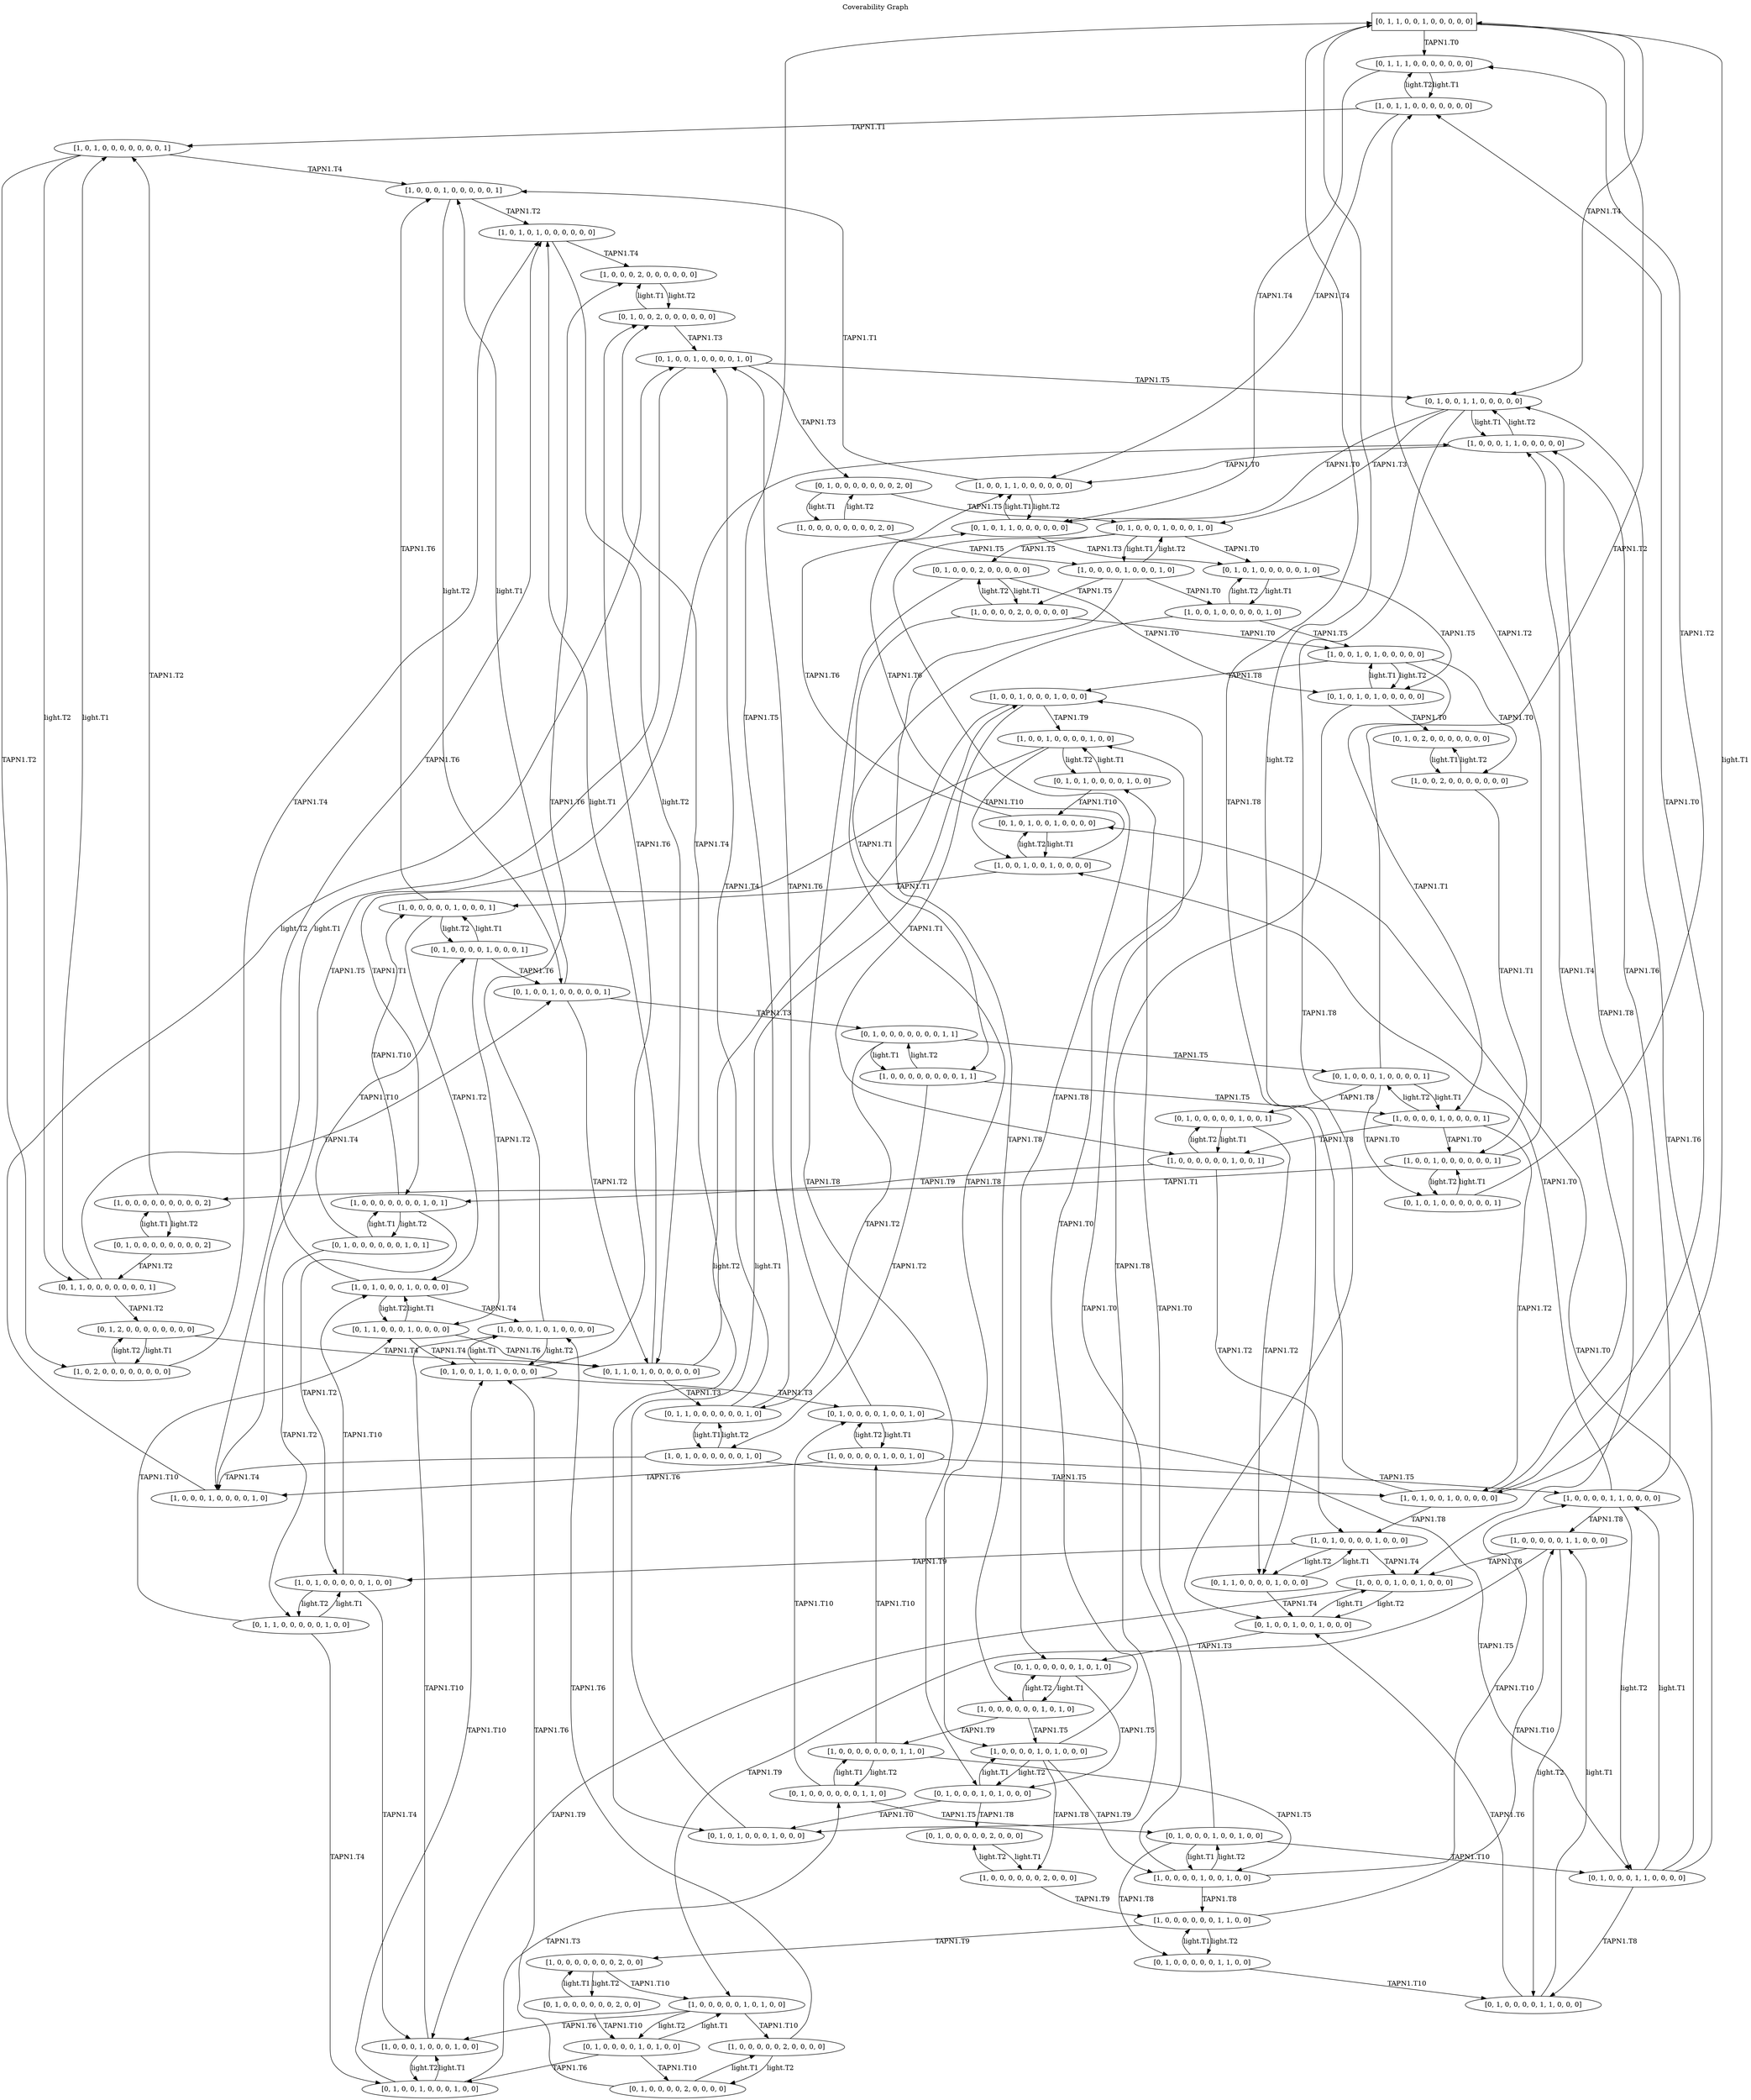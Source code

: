 digraph CG {
  label="Coverability Graph";
  labelloc=t;
  S0 [shape=box, label="[0, 1, 1, 0, 0, 1, 0, 0, 0, 0, 0]"];
  S1 [label="[0, 1, 1, 1, 0, 0, 0, 0, 0, 0, 0]"];
  S2 [label="[0, 1, 0, 0, 1, 1, 0, 0, 0, 0, 0]"];
  S3 [label="[0, 1, 1, 0, 0, 0, 0, 1, 0, 0, 0]"];
  S4 [label="[1, 0, 1, 0, 0, 1, 0, 0, 0, 0, 0]"];
  S5 [label="[1, 0, 1, 1, 0, 0, 0, 0, 0, 0, 0]"];
  S6 [label="[1, 0, 0, 0, 1, 1, 0, 0, 0, 0, 0]"];
  S7 [label="[1, 0, 1, 0, 0, 0, 0, 1, 0, 0, 0]"];
  S8 [label="[1, 0, 0, 0, 1, 0, 0, 1, 0, 0, 0]"];
  S9 [label="[1, 0, 1, 0, 0, 0, 0, 0, 1, 0, 0]"];
  S10 [label="[0, 1, 0, 0, 1, 0, 0, 1, 0, 0, 0]"];
  S11 [label="[0, 1, 0, 0, 0, 0, 0, 1, 0, 1, 0]"];
  S12 [label="[1, 0, 0, 0, 1, 0, 0, 0, 1, 0, 0]"];
  S13 [label="[1, 0, 0, 0, 1, 0, 1, 0, 0, 0, 0]"];
  S14 [label="[0, 1, 0, 0, 1, 0, 0, 0, 1, 0, 0]"];
  S15 [label="[0, 1, 0, 0, 0, 0, 0, 0, 1, 1, 0]"];
  S16 [label="[0, 1, 0, 0, 1, 0, 1, 0, 0, 0, 0]"];
  S17 [label="[0, 1, 0, 0, 0, 0, 1, 0, 0, 1, 0]"];
  S18 [label="[0, 1, 0, 0, 2, 0, 0, 0, 0, 0, 0]"];
  S19 [label="[1, 0, 0, 0, 2, 0, 0, 0, 0, 0, 0]"];
  S20 [label="[0, 1, 0, 0, 1, 0, 0, 0, 0, 1, 0]"];
  S21 [label="[0, 1, 0, 0, 0, 0, 0, 0, 0, 2, 0]"];
  S22 [label="[1, 0, 0, 0, 1, 0, 0, 0, 0, 1, 0]"];
  S23 [label="[1, 0, 0, 1, 1, 0, 0, 0, 0, 0, 0]"];
  S24 [label="[0, 1, 0, 1, 1, 0, 0, 0, 0, 0, 0]"];
  S25 [label="[0, 1, 0, 0, 0, 1, 0, 0, 0, 1, 0]"];
  S26 [label="[0, 1, 0, 1, 0, 0, 0, 0, 0, 1, 0]"];
  S27 [label="[0, 1, 0, 0, 0, 2, 0, 0, 0, 0, 0]"];
  S28 [label="[1, 0, 0, 0, 0, 1, 0, 0, 0, 1, 0]"];
  S29 [label="[1, 0, 0, 1, 0, 0, 0, 0, 0, 1, 0]"];
  S30 [label="[1, 0, 0, 0, 0, 2, 0, 0, 0, 0, 0]"];
  S31 [label="[1, 0, 0, 0, 0, 0, 0, 1, 0, 1, 0]"];
  S32 [label="[1, 0, 0, 0, 0, 1, 0, 1, 0, 0, 0]"];
  S33 [label="[1, 0, 0, 0, 0, 0, 0, 0, 1, 1, 0]"];
  S34 [label="[0, 1, 0, 0, 0, 1, 0, 1, 0, 0, 0]"];
  S35 [label="[0, 1, 0, 1, 0, 0, 0, 1, 0, 0, 0]"];
  S36 [label="[0, 1, 0, 0, 0, 0, 0, 2, 0, 0, 0]"];
  S37 [label="[1, 0, 0, 1, 0, 0, 0, 1, 0, 0, 0]"];
  S38 [label="[1, 0, 0, 0, 0, 0, 0, 2, 0, 0, 0]"];
  S39 [label="[1, 0, 0, 0, 0, 1, 0, 0, 1, 0, 0]"];
  S40 [label="[1, 0, 0, 1, 0, 0, 0, 0, 1, 0, 0]"];
  S41 [label="[1, 0, 0, 0, 0, 0, 0, 1, 1, 0, 0]"];
  S42 [label="[1, 0, 0, 0, 0, 1, 1, 0, 0, 0, 0]"];
  S43 [label="[0, 1, 0, 0, 0, 1, 0, 0, 1, 0, 0]"];
  S44 [label="[0, 1, 0, 1, 0, 0, 0, 0, 1, 0, 0]"];
  S45 [label="[0, 1, 0, 0, 0, 0, 0, 1, 1, 0, 0]"];
  S46 [label="[0, 1, 0, 0, 0, 1, 1, 0, 0, 0, 0]"];
  S47 [label="[0, 1, 0, 1, 0, 0, 1, 0, 0, 0, 0]"];
  S48 [label="[0, 1, 0, 0, 0, 0, 1, 1, 0, 0, 0]"];
  S49 [label="[1, 0, 0, 1, 0, 0, 1, 0, 0, 0, 0]"];
  S50 [label="[1, 0, 0, 0, 0, 0, 1, 1, 0, 0, 0]"];
  S51 [label="[1, 0, 0, 0, 0, 0, 1, 0, 1, 0, 0]"];
  S52 [label="[1, 0, 0, 0, 0, 0, 2, 0, 0, 0, 0]"];
  S53 [label="[0, 1, 0, 0, 0, 0, 1, 0, 1, 0, 0]"];
  S54 [label="[0, 1, 0, 0, 0, 0, 2, 0, 0, 0, 0]"];
  S55 [label="[1, 0, 0, 0, 0, 0, 1, 0, 0, 0, 1]"];
  S56 [label="[1, 0, 0, 0, 1, 0, 0, 0, 0, 0, 1]"];
  S57 [label="[1, 0, 1, 0, 1, 0, 0, 0, 0, 0, 0]"];
  S58 [label="[0, 1, 0, 0, 1, 0, 0, 0, 0, 0, 1]"];
  S59 [label="[0, 1, 1, 0, 1, 0, 0, 0, 0, 0, 0]"];
  S60 [label="[0, 1, 0, 0, 0, 0, 0, 0, 0, 1, 1]"];
  S61 [label="[0, 1, 1, 0, 0, 0, 0, 0, 0, 1, 0]"];
  S62 [label="[0, 1, 0, 0, 0, 1, 0, 0, 0, 0, 1]"];
  S63 [label="[1, 0, 0, 0, 0, 0, 0, 0, 0, 1, 1]"];
  S64 [label="[1, 0, 1, 0, 0, 0, 0, 0, 0, 1, 0]"];
  S65 [label="[1, 0, 0, 0, 0, 1, 0, 0, 0, 0, 1]"];
  S66 [label="[1, 0, 0, 1, 0, 0, 0, 0, 0, 0, 1]"];
  S67 [label="[1, 0, 0, 0, 0, 0, 0, 1, 0, 0, 1]"];
  S68 [label="[0, 1, 0, 1, 0, 0, 0, 0, 0, 0, 1]"];
  S69 [label="[0, 1, 0, 0, 0, 0, 0, 1, 0, 0, 1]"];
  S70 [label="[1, 0, 0, 0, 0, 0, 0, 0, 1, 0, 1]"];
  S71 [label="[0, 1, 0, 0, 0, 0, 0, 0, 1, 0, 1]"];
  S72 [label="[0, 1, 1, 0, 0, 0, 0, 0, 1, 0, 0]"];
  S73 [label="[0, 1, 0, 0, 0, 0, 1, 0, 0, 0, 1]"];
  S74 [label="[0, 1, 1, 0, 0, 0, 1, 0, 0, 0, 0]"];
  S75 [label="[1, 0, 1, 0, 0, 0, 1, 0, 0, 0, 0]"];
  S76 [label="[1, 0, 0, 0, 0, 0, 0, 0, 0, 0, 2]"];
  S77 [label="[1, 0, 1, 0, 0, 0, 0, 0, 0, 0, 1]"];
  S78 [label="[1, 0, 2, 0, 0, 0, 0, 0, 0, 0, 0]"];
  S79 [label="[0, 1, 1, 0, 0, 0, 0, 0, 0, 0, 1]"];
  S80 [label="[0, 1, 2, 0, 0, 0, 0, 0, 0, 0, 0]"];
  S81 [label="[0, 1, 0, 0, 0, 0, 0, 0, 0, 0, 2]"];
  S82 [label="[0, 1, 0, 1, 0, 1, 0, 0, 0, 0, 0]"];
  S83 [label="[1, 0, 0, 1, 0, 1, 0, 0, 0, 0, 0]"];
  S84 [label="[1, 0, 0, 2, 0, 0, 0, 0, 0, 0, 0]"];
  S85 [label="[0, 1, 0, 2, 0, 0, 0, 0, 0, 0, 0]"];
  S86 [label="[1, 0, 0, 0, 0, 0, 0, 0, 2, 0, 0]"];
  S87 [label="[0, 1, 0, 0, 0, 0, 0, 0, 2, 0, 0]"];
  S88 [label="[1, 0, 0, 0, 0, 0, 1, 0, 0, 1, 0]"];
  S89 [label="[1, 0, 0, 0, 0, 0, 0, 0, 0, 2, 0]"];
  S0 -> S1 [label="TAPN1.T0"];
  S0 -> S2 [label="TAPN1.T4"];
  S0 -> S3 [label="TAPN1.T8"];
  S0 -> S4 [label="light.T1"];
  S4 -> S5 [label="TAPN1.T0"];
  S4 -> S6 [label="TAPN1.T4"];
  S4 -> S7 [label="TAPN1.T8"];
  S4 -> S0 [label="light.T2"];
  S7 -> S8 [label="TAPN1.T4"];
  S7 -> S9 [label="TAPN1.T9"];
  S7 -> S3 [label="light.T2"];
  S3 -> S10 [label="TAPN1.T4"];
  S3 -> S7 [label="light.T1"];
  S10 -> S11 [label="TAPN1.T3"];
  S10 -> S8 [label="light.T1"];
  S8 -> S12 [label="TAPN1.T9"];
  S8 -> S10 [label="light.T2"];
  S12 -> S13 [label="TAPN1.T10"];
  S12 -> S14 [label="light.T2"];
  S14 -> S15 [label="TAPN1.T3"];
  S14 -> S16 [label="TAPN1.T10"];
  S14 -> S12 [label="light.T1"];
  S16 -> S17 [label="TAPN1.T3"];
  S16 -> S18 [label="TAPN1.T6"];
  S16 -> S13 [label="light.T1"];
  S13 -> S19 [label="TAPN1.T6"];
  S13 -> S16 [label="light.T2"];
  S19 -> S18 [label="light.T2"];
  S18 -> S20 [label="TAPN1.T3"];
  S18 -> S19 [label="light.T1"];
  S20 -> S21 [label="TAPN1.T3"];
  S20 -> S2 [label="TAPN1.T5"];
  S20 -> S22 [label="light.T1"];
  S22 -> S6 [label="TAPN1.T5"];
  S22 -> S20 [label="light.T2"];
  S6 -> S23 [label="TAPN1.T0"];
  S6 -> S8 [label="TAPN1.T8"];
  S6 -> S2 [label="light.T2"];
  S2 -> S24 [label="TAPN1.T0"];
  S2 -> S25 [label="TAPN1.T3"];
  S2 -> S10 [label="TAPN1.T8"];
  S2 -> S6 [label="light.T1"];
  S25 -> S26 [label="TAPN1.T0"];
  S25 -> S27 [label="TAPN1.T5"];
  S25 -> S11 [label="TAPN1.T8"];
  S25 -> S28 [label="light.T1"];
  S28 -> S29 [label="TAPN1.T0"];
  S28 -> S30 [label="TAPN1.T5"];
  S28 -> S31 [label="TAPN1.T8"];
  S28 -> S25 [label="light.T2"];
  S31 -> S32 [label="TAPN1.T5"];
  S31 -> S33 [label="TAPN1.T9"];
  S31 -> S11 [label="light.T2"];
  S11 -> S34 [label="TAPN1.T5"];
  S11 -> S31 [label="light.T1"];
  S34 -> S35 [label="TAPN1.T0"];
  S34 -> S36 [label="TAPN1.T8"];
  S34 -> S32 [label="light.T1"];
  S32 -> S37 [label="TAPN1.T0"];
  S32 -> S38 [label="TAPN1.T8"];
  S32 -> S39 [label="TAPN1.T9"];
  S32 -> S34 [label="light.T2"];
  S39 -> S40 [label="TAPN1.T0"];
  S39 -> S41 [label="TAPN1.T8"];
  S39 -> S42 [label="TAPN1.T10"];
  S39 -> S43 [label="light.T2"];
  S43 -> S44 [label="TAPN1.T0"];
  S43 -> S45 [label="TAPN1.T8"];
  S43 -> S46 [label="TAPN1.T10"];
  S43 -> S39 [label="light.T1"];
  S46 -> S47 [label="TAPN1.T0"];
  S46 -> S2 [label="TAPN1.T6"];
  S46 -> S48 [label="TAPN1.T8"];
  S46 -> S42 [label="light.T1"];
  S42 -> S49 [label="TAPN1.T0"];
  S42 -> S6 [label="TAPN1.T6"];
  S42 -> S50 [label="TAPN1.T8"];
  S42 -> S46 [label="light.T2"];
  S50 -> S8 [label="TAPN1.T6"];
  S50 -> S51 [label="TAPN1.T9"];
  S50 -> S48 [label="light.T2"];
  S48 -> S10 [label="TAPN1.T6"];
  S48 -> S50 [label="light.T1"];
  S51 -> S12 [label="TAPN1.T6"];
  S51 -> S52 [label="TAPN1.T10"];
  S51 -> S53 [label="light.T2"];
  S53 -> S14 [label="TAPN1.T6"];
  S53 -> S54 [label="TAPN1.T10"];
  S53 -> S51 [label="light.T1"];
  S54 -> S16 [label="TAPN1.T6"];
  S54 -> S52 [label="light.T1"];
  S52 -> S13 [label="TAPN1.T6"];
  S52 -> S54 [label="light.T2"];
  S49 -> S55 [label="TAPN1.T1"];
  S49 -> S23 [label="TAPN1.T6"];
  S49 -> S47 [label="light.T2"];
  S47 -> S24 [label="TAPN1.T6"];
  S47 -> S49 [label="light.T1"];
  S24 -> S26 [label="TAPN1.T3"];
  S24 -> S23 [label="light.T1"];
  S23 -> S56 [label="TAPN1.T1"];
  S23 -> S24 [label="light.T2"];
  S56 -> S57 [label="TAPN1.T2"];
  S56 -> S58 [label="light.T2"];
  S58 -> S59 [label="TAPN1.T2"];
  S58 -> S60 [label="TAPN1.T3"];
  S58 -> S56 [label="light.T1"];
  S60 -> S61 [label="TAPN1.T2"];
  S60 -> S62 [label="TAPN1.T5"];
  S60 -> S63 [label="light.T1"];
  S63 -> S64 [label="TAPN1.T2"];
  S63 -> S65 [label="TAPN1.T5"];
  S63 -> S60 [label="light.T2"];
  S65 -> S66 [label="TAPN1.T0"];
  S65 -> S4 [label="TAPN1.T2"];
  S65 -> S67 [label="TAPN1.T8"];
  S65 -> S62 [label="light.T2"];
  S62 -> S68 [label="TAPN1.T0"];
  S62 -> S0 [label="TAPN1.T2"];
  S62 -> S69 [label="TAPN1.T8"];
  S62 -> S65 [label="light.T1"];
  S69 -> S3 [label="TAPN1.T2"];
  S69 -> S67 [label="light.T1"];
  S67 -> S7 [label="TAPN1.T2"];
  S67 -> S70 [label="TAPN1.T9"];
  S67 -> S69 [label="light.T2"];
  S70 -> S9 [label="TAPN1.T2"];
  S70 -> S55 [label="TAPN1.T10"];
  S70 -> S71 [label="light.T2"];
  S71 -> S72 [label="TAPN1.T2"];
  S71 -> S73 [label="TAPN1.T10"];
  S71 -> S70 [label="light.T1"];
  S73 -> S74 [label="TAPN1.T2"];
  S73 -> S58 [label="TAPN1.T6"];
  S73 -> S55 [label="light.T1"];
  S55 -> S75 [label="TAPN1.T2"];
  S55 -> S56 [label="TAPN1.T6"];
  S55 -> S73 [label="light.T2"];
  S75 -> S13 [label="TAPN1.T4"];
  S75 -> S57 [label="TAPN1.T6"];
  S75 -> S74 [label="light.T2"];
  S74 -> S16 [label="TAPN1.T4"];
  S74 -> S59 [label="TAPN1.T6"];
  S74 -> S75 [label="light.T1"];
  S59 -> S61 [label="TAPN1.T3"];
  S59 -> S18 [label="TAPN1.T4"];
  S59 -> S57 [label="light.T1"];
  S57 -> S19 [label="TAPN1.T4"];
  S57 -> S59 [label="light.T2"];
  S61 -> S20 [label="TAPN1.T4"];
  S61 -> S0 [label="TAPN1.T5"];
  S61 -> S64 [label="light.T1"];
  S64 -> S22 [label="TAPN1.T4"];
  S64 -> S4 [label="TAPN1.T5"];
  S64 -> S61 [label="light.T2"];
  S72 -> S14 [label="TAPN1.T4"];
  S72 -> S74 [label="TAPN1.T10"];
  S72 -> S9 [label="light.T1"];
  S9 -> S12 [label="TAPN1.T4"];
  S9 -> S75 [label="TAPN1.T10"];
  S9 -> S72 [label="light.T2"];
  S68 -> S1 [label="TAPN1.T2"];
  S68 -> S66 [label="light.T1"];
  S66 -> S76 [label="TAPN1.T1"];
  S66 -> S5 [label="TAPN1.T2"];
  S66 -> S68 [label="light.T2"];
  S5 -> S77 [label="TAPN1.T1"];
  S5 -> S23 [label="TAPN1.T4"];
  S5 -> S1 [label="light.T2"];
  S1 -> S24 [label="TAPN1.T4"];
  S1 -> S5 [label="light.T1"];
  S77 -> S78 [label="TAPN1.T2"];
  S77 -> S56 [label="TAPN1.T4"];
  S77 -> S79 [label="light.T2"];
  S79 -> S80 [label="TAPN1.T2"];
  S79 -> S58 [label="TAPN1.T4"];
  S79 -> S77 [label="light.T1"];
  S80 -> S59 [label="TAPN1.T4"];
  S80 -> S78 [label="light.T1"];
  S78 -> S57 [label="TAPN1.T4"];
  S78 -> S80 [label="light.T2"];
  S76 -> S77 [label="TAPN1.T2"];
  S76 -> S81 [label="light.T2"];
  S81 -> S79 [label="TAPN1.T2"];
  S81 -> S76 [label="light.T1"];
  S26 -> S82 [label="TAPN1.T5"];
  S26 -> S29 [label="light.T1"];
  S29 -> S63 [label="TAPN1.T1"];
  S29 -> S83 [label="TAPN1.T5"];
  S29 -> S26 [label="light.T2"];
  S83 -> S84 [label="TAPN1.T0"];
  S83 -> S65 [label="TAPN1.T1"];
  S83 -> S37 [label="TAPN1.T8"];
  S83 -> S82 [label="light.T2"];
  S82 -> S85 [label="TAPN1.T0"];
  S82 -> S35 [label="TAPN1.T8"];
  S82 -> S83 [label="light.T1"];
  S35 -> S37 [label="light.T1"];
  S37 -> S67 [label="TAPN1.T1"];
  S37 -> S40 [label="TAPN1.T9"];
  S37 -> S35 [label="light.T2"];
  S40 -> S70 [label="TAPN1.T1"];
  S40 -> S49 [label="TAPN1.T10"];
  S40 -> S44 [label="light.T2"];
  S44 -> S47 [label="TAPN1.T10"];
  S44 -> S40 [label="light.T1"];
  S85 -> S84 [label="light.T1"];
  S84 -> S66 [label="TAPN1.T1"];
  S84 -> S85 [label="light.T2"];
  S45 -> S48 [label="TAPN1.T10"];
  S45 -> S41 [label="light.T1"];
  S41 -> S86 [label="TAPN1.T9"];
  S41 -> S50 [label="TAPN1.T10"];
  S41 -> S45 [label="light.T2"];
  S86 -> S51 [label="TAPN1.T10"];
  S86 -> S87 [label="light.T2"];
  S87 -> S53 [label="TAPN1.T10"];
  S87 -> S86 [label="light.T1"];
  S38 -> S41 [label="TAPN1.T9"];
  S38 -> S36 [label="light.T2"];
  S36 -> S38 [label="light.T1"];
  S33 -> S39 [label="TAPN1.T5"];
  S33 -> S88 [label="TAPN1.T10"];
  S33 -> S15 [label="light.T2"];
  S15 -> S43 [label="TAPN1.T5"];
  S15 -> S17 [label="TAPN1.T10"];
  S15 -> S33 [label="light.T1"];
  S17 -> S46 [label="TAPN1.T5"];
  S17 -> S20 [label="TAPN1.T6"];
  S17 -> S88 [label="light.T1"];
  S88 -> S42 [label="TAPN1.T5"];
  S88 -> S22 [label="TAPN1.T6"];
  S88 -> S17 [label="light.T2"];
  S30 -> S83 [label="TAPN1.T0"];
  S30 -> S32 [label="TAPN1.T8"];
  S30 -> S27 [label="light.T2"];
  S27 -> S82 [label="TAPN1.T0"];
  S27 -> S34 [label="TAPN1.T8"];
  S27 -> S30 [label="light.T1"];
  S21 -> S25 [label="TAPN1.T5"];
  S21 -> S89 [label="light.T1"];
  S89 -> S28 [label="TAPN1.T5"];
  S89 -> S21 [label="light.T2"];
}
